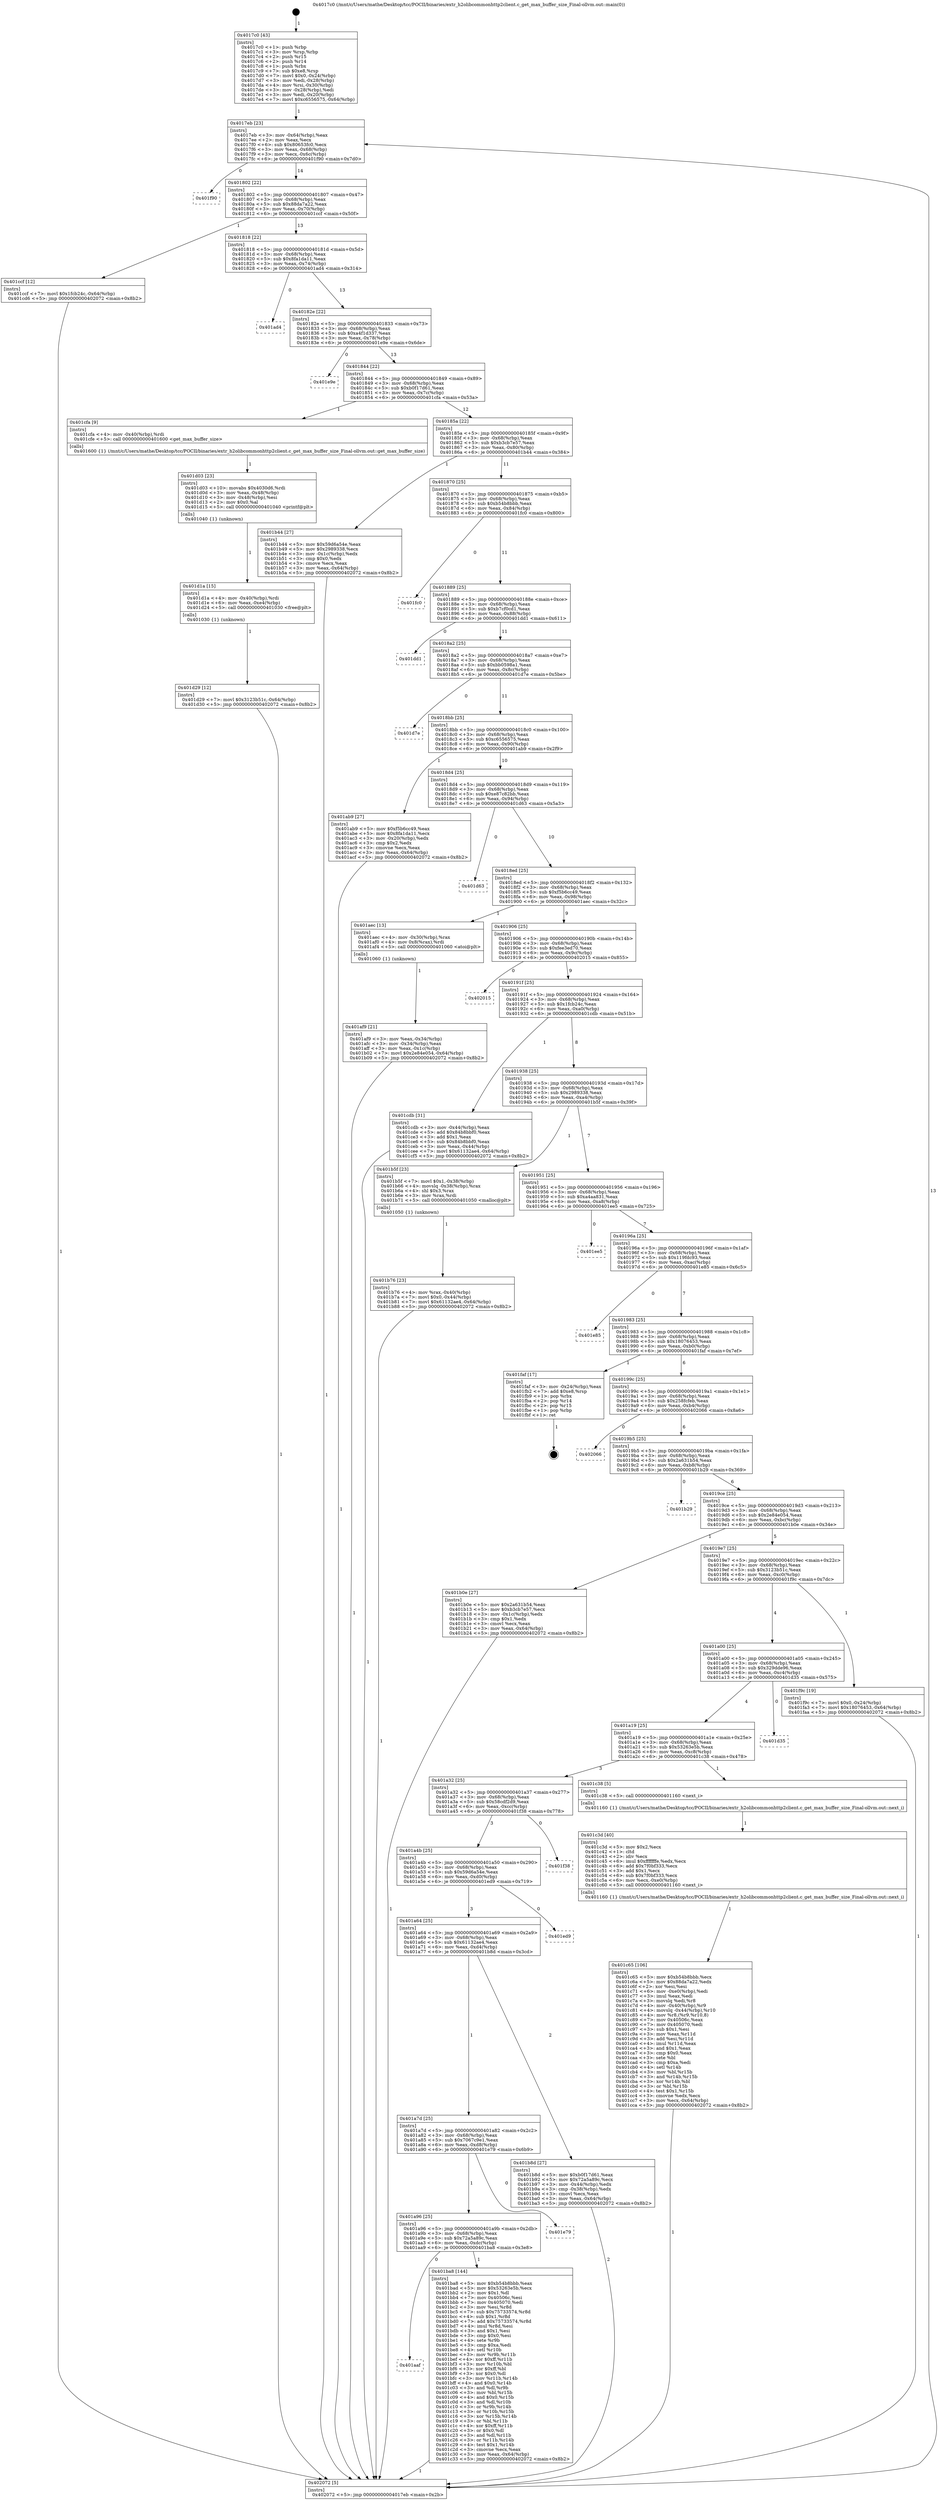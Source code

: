 digraph "0x4017c0" {
  label = "0x4017c0 (/mnt/c/Users/mathe/Desktop/tcc/POCII/binaries/extr_h2olibcommonhttp2client.c_get_max_buffer_size_Final-ollvm.out::main(0))"
  labelloc = "t"
  node[shape=record]

  Entry [label="",width=0.3,height=0.3,shape=circle,fillcolor=black,style=filled]
  "0x4017eb" [label="{
     0x4017eb [23]\l
     | [instrs]\l
     &nbsp;&nbsp;0x4017eb \<+3\>: mov -0x64(%rbp),%eax\l
     &nbsp;&nbsp;0x4017ee \<+2\>: mov %eax,%ecx\l
     &nbsp;&nbsp;0x4017f0 \<+6\>: sub $0x80653fc0,%ecx\l
     &nbsp;&nbsp;0x4017f6 \<+3\>: mov %eax,-0x68(%rbp)\l
     &nbsp;&nbsp;0x4017f9 \<+3\>: mov %ecx,-0x6c(%rbp)\l
     &nbsp;&nbsp;0x4017fc \<+6\>: je 0000000000401f90 \<main+0x7d0\>\l
  }"]
  "0x401f90" [label="{
     0x401f90\l
  }", style=dashed]
  "0x401802" [label="{
     0x401802 [22]\l
     | [instrs]\l
     &nbsp;&nbsp;0x401802 \<+5\>: jmp 0000000000401807 \<main+0x47\>\l
     &nbsp;&nbsp;0x401807 \<+3\>: mov -0x68(%rbp),%eax\l
     &nbsp;&nbsp;0x40180a \<+5\>: sub $0x88da7a22,%eax\l
     &nbsp;&nbsp;0x40180f \<+3\>: mov %eax,-0x70(%rbp)\l
     &nbsp;&nbsp;0x401812 \<+6\>: je 0000000000401ccf \<main+0x50f\>\l
  }"]
  Exit [label="",width=0.3,height=0.3,shape=circle,fillcolor=black,style=filled,peripheries=2]
  "0x401ccf" [label="{
     0x401ccf [12]\l
     | [instrs]\l
     &nbsp;&nbsp;0x401ccf \<+7\>: movl $0x1fcb24c,-0x64(%rbp)\l
     &nbsp;&nbsp;0x401cd6 \<+5\>: jmp 0000000000402072 \<main+0x8b2\>\l
  }"]
  "0x401818" [label="{
     0x401818 [22]\l
     | [instrs]\l
     &nbsp;&nbsp;0x401818 \<+5\>: jmp 000000000040181d \<main+0x5d\>\l
     &nbsp;&nbsp;0x40181d \<+3\>: mov -0x68(%rbp),%eax\l
     &nbsp;&nbsp;0x401820 \<+5\>: sub $0x8fa1da11,%eax\l
     &nbsp;&nbsp;0x401825 \<+3\>: mov %eax,-0x74(%rbp)\l
     &nbsp;&nbsp;0x401828 \<+6\>: je 0000000000401ad4 \<main+0x314\>\l
  }"]
  "0x401d29" [label="{
     0x401d29 [12]\l
     | [instrs]\l
     &nbsp;&nbsp;0x401d29 \<+7\>: movl $0x3123b51c,-0x64(%rbp)\l
     &nbsp;&nbsp;0x401d30 \<+5\>: jmp 0000000000402072 \<main+0x8b2\>\l
  }"]
  "0x401ad4" [label="{
     0x401ad4\l
  }", style=dashed]
  "0x40182e" [label="{
     0x40182e [22]\l
     | [instrs]\l
     &nbsp;&nbsp;0x40182e \<+5\>: jmp 0000000000401833 \<main+0x73\>\l
     &nbsp;&nbsp;0x401833 \<+3\>: mov -0x68(%rbp),%eax\l
     &nbsp;&nbsp;0x401836 \<+5\>: sub $0xa4f1d337,%eax\l
     &nbsp;&nbsp;0x40183b \<+3\>: mov %eax,-0x78(%rbp)\l
     &nbsp;&nbsp;0x40183e \<+6\>: je 0000000000401e9e \<main+0x6de\>\l
  }"]
  "0x401d1a" [label="{
     0x401d1a [15]\l
     | [instrs]\l
     &nbsp;&nbsp;0x401d1a \<+4\>: mov -0x40(%rbp),%rdi\l
     &nbsp;&nbsp;0x401d1e \<+6\>: mov %eax,-0xe4(%rbp)\l
     &nbsp;&nbsp;0x401d24 \<+5\>: call 0000000000401030 \<free@plt\>\l
     | [calls]\l
     &nbsp;&nbsp;0x401030 \{1\} (unknown)\l
  }"]
  "0x401e9e" [label="{
     0x401e9e\l
  }", style=dashed]
  "0x401844" [label="{
     0x401844 [22]\l
     | [instrs]\l
     &nbsp;&nbsp;0x401844 \<+5\>: jmp 0000000000401849 \<main+0x89\>\l
     &nbsp;&nbsp;0x401849 \<+3\>: mov -0x68(%rbp),%eax\l
     &nbsp;&nbsp;0x40184c \<+5\>: sub $0xb0f17d61,%eax\l
     &nbsp;&nbsp;0x401851 \<+3\>: mov %eax,-0x7c(%rbp)\l
     &nbsp;&nbsp;0x401854 \<+6\>: je 0000000000401cfa \<main+0x53a\>\l
  }"]
  "0x401d03" [label="{
     0x401d03 [23]\l
     | [instrs]\l
     &nbsp;&nbsp;0x401d03 \<+10\>: movabs $0x4030d6,%rdi\l
     &nbsp;&nbsp;0x401d0d \<+3\>: mov %eax,-0x48(%rbp)\l
     &nbsp;&nbsp;0x401d10 \<+3\>: mov -0x48(%rbp),%esi\l
     &nbsp;&nbsp;0x401d13 \<+2\>: mov $0x0,%al\l
     &nbsp;&nbsp;0x401d15 \<+5\>: call 0000000000401040 \<printf@plt\>\l
     | [calls]\l
     &nbsp;&nbsp;0x401040 \{1\} (unknown)\l
  }"]
  "0x401cfa" [label="{
     0x401cfa [9]\l
     | [instrs]\l
     &nbsp;&nbsp;0x401cfa \<+4\>: mov -0x40(%rbp),%rdi\l
     &nbsp;&nbsp;0x401cfe \<+5\>: call 0000000000401600 \<get_max_buffer_size\>\l
     | [calls]\l
     &nbsp;&nbsp;0x401600 \{1\} (/mnt/c/Users/mathe/Desktop/tcc/POCII/binaries/extr_h2olibcommonhttp2client.c_get_max_buffer_size_Final-ollvm.out::get_max_buffer_size)\l
  }"]
  "0x40185a" [label="{
     0x40185a [22]\l
     | [instrs]\l
     &nbsp;&nbsp;0x40185a \<+5\>: jmp 000000000040185f \<main+0x9f\>\l
     &nbsp;&nbsp;0x40185f \<+3\>: mov -0x68(%rbp),%eax\l
     &nbsp;&nbsp;0x401862 \<+5\>: sub $0xb3cb7e57,%eax\l
     &nbsp;&nbsp;0x401867 \<+3\>: mov %eax,-0x80(%rbp)\l
     &nbsp;&nbsp;0x40186a \<+6\>: je 0000000000401b44 \<main+0x384\>\l
  }"]
  "0x401c65" [label="{
     0x401c65 [106]\l
     | [instrs]\l
     &nbsp;&nbsp;0x401c65 \<+5\>: mov $0xb54b8bbb,%ecx\l
     &nbsp;&nbsp;0x401c6a \<+5\>: mov $0x88da7a22,%edx\l
     &nbsp;&nbsp;0x401c6f \<+2\>: xor %esi,%esi\l
     &nbsp;&nbsp;0x401c71 \<+6\>: mov -0xe0(%rbp),%edi\l
     &nbsp;&nbsp;0x401c77 \<+3\>: imul %eax,%edi\l
     &nbsp;&nbsp;0x401c7a \<+3\>: movslq %edi,%r8\l
     &nbsp;&nbsp;0x401c7d \<+4\>: mov -0x40(%rbp),%r9\l
     &nbsp;&nbsp;0x401c81 \<+4\>: movslq -0x44(%rbp),%r10\l
     &nbsp;&nbsp;0x401c85 \<+4\>: mov %r8,(%r9,%r10,8)\l
     &nbsp;&nbsp;0x401c89 \<+7\>: mov 0x40506c,%eax\l
     &nbsp;&nbsp;0x401c90 \<+7\>: mov 0x405070,%edi\l
     &nbsp;&nbsp;0x401c97 \<+3\>: sub $0x1,%esi\l
     &nbsp;&nbsp;0x401c9a \<+3\>: mov %eax,%r11d\l
     &nbsp;&nbsp;0x401c9d \<+3\>: add %esi,%r11d\l
     &nbsp;&nbsp;0x401ca0 \<+4\>: imul %r11d,%eax\l
     &nbsp;&nbsp;0x401ca4 \<+3\>: and $0x1,%eax\l
     &nbsp;&nbsp;0x401ca7 \<+3\>: cmp $0x0,%eax\l
     &nbsp;&nbsp;0x401caa \<+3\>: sete %bl\l
     &nbsp;&nbsp;0x401cad \<+3\>: cmp $0xa,%edi\l
     &nbsp;&nbsp;0x401cb0 \<+4\>: setl %r14b\l
     &nbsp;&nbsp;0x401cb4 \<+3\>: mov %bl,%r15b\l
     &nbsp;&nbsp;0x401cb7 \<+3\>: and %r14b,%r15b\l
     &nbsp;&nbsp;0x401cba \<+3\>: xor %r14b,%bl\l
     &nbsp;&nbsp;0x401cbd \<+3\>: or %bl,%r15b\l
     &nbsp;&nbsp;0x401cc0 \<+4\>: test $0x1,%r15b\l
     &nbsp;&nbsp;0x401cc4 \<+3\>: cmovne %edx,%ecx\l
     &nbsp;&nbsp;0x401cc7 \<+3\>: mov %ecx,-0x64(%rbp)\l
     &nbsp;&nbsp;0x401cca \<+5\>: jmp 0000000000402072 \<main+0x8b2\>\l
  }"]
  "0x401b44" [label="{
     0x401b44 [27]\l
     | [instrs]\l
     &nbsp;&nbsp;0x401b44 \<+5\>: mov $0x59d6a54e,%eax\l
     &nbsp;&nbsp;0x401b49 \<+5\>: mov $0x2989338,%ecx\l
     &nbsp;&nbsp;0x401b4e \<+3\>: mov -0x1c(%rbp),%edx\l
     &nbsp;&nbsp;0x401b51 \<+3\>: cmp $0x0,%edx\l
     &nbsp;&nbsp;0x401b54 \<+3\>: cmove %ecx,%eax\l
     &nbsp;&nbsp;0x401b57 \<+3\>: mov %eax,-0x64(%rbp)\l
     &nbsp;&nbsp;0x401b5a \<+5\>: jmp 0000000000402072 \<main+0x8b2\>\l
  }"]
  "0x401870" [label="{
     0x401870 [25]\l
     | [instrs]\l
     &nbsp;&nbsp;0x401870 \<+5\>: jmp 0000000000401875 \<main+0xb5\>\l
     &nbsp;&nbsp;0x401875 \<+3\>: mov -0x68(%rbp),%eax\l
     &nbsp;&nbsp;0x401878 \<+5\>: sub $0xb54b8bbb,%eax\l
     &nbsp;&nbsp;0x40187d \<+6\>: mov %eax,-0x84(%rbp)\l
     &nbsp;&nbsp;0x401883 \<+6\>: je 0000000000401fc0 \<main+0x800\>\l
  }"]
  "0x401c3d" [label="{
     0x401c3d [40]\l
     | [instrs]\l
     &nbsp;&nbsp;0x401c3d \<+5\>: mov $0x2,%ecx\l
     &nbsp;&nbsp;0x401c42 \<+1\>: cltd\l
     &nbsp;&nbsp;0x401c43 \<+2\>: idiv %ecx\l
     &nbsp;&nbsp;0x401c45 \<+6\>: imul $0xfffffffe,%edx,%ecx\l
     &nbsp;&nbsp;0x401c4b \<+6\>: add $0x7f0bf333,%ecx\l
     &nbsp;&nbsp;0x401c51 \<+3\>: add $0x1,%ecx\l
     &nbsp;&nbsp;0x401c54 \<+6\>: sub $0x7f0bf333,%ecx\l
     &nbsp;&nbsp;0x401c5a \<+6\>: mov %ecx,-0xe0(%rbp)\l
     &nbsp;&nbsp;0x401c60 \<+5\>: call 0000000000401160 \<next_i\>\l
     | [calls]\l
     &nbsp;&nbsp;0x401160 \{1\} (/mnt/c/Users/mathe/Desktop/tcc/POCII/binaries/extr_h2olibcommonhttp2client.c_get_max_buffer_size_Final-ollvm.out::next_i)\l
  }"]
  "0x401fc0" [label="{
     0x401fc0\l
  }", style=dashed]
  "0x401889" [label="{
     0x401889 [25]\l
     | [instrs]\l
     &nbsp;&nbsp;0x401889 \<+5\>: jmp 000000000040188e \<main+0xce\>\l
     &nbsp;&nbsp;0x40188e \<+3\>: mov -0x68(%rbp),%eax\l
     &nbsp;&nbsp;0x401891 \<+5\>: sub $0xb7cf0cd1,%eax\l
     &nbsp;&nbsp;0x401896 \<+6\>: mov %eax,-0x88(%rbp)\l
     &nbsp;&nbsp;0x40189c \<+6\>: je 0000000000401dd1 \<main+0x611\>\l
  }"]
  "0x401aaf" [label="{
     0x401aaf\l
  }", style=dashed]
  "0x401dd1" [label="{
     0x401dd1\l
  }", style=dashed]
  "0x4018a2" [label="{
     0x4018a2 [25]\l
     | [instrs]\l
     &nbsp;&nbsp;0x4018a2 \<+5\>: jmp 00000000004018a7 \<main+0xe7\>\l
     &nbsp;&nbsp;0x4018a7 \<+3\>: mov -0x68(%rbp),%eax\l
     &nbsp;&nbsp;0x4018aa \<+5\>: sub $0xbb0598a1,%eax\l
     &nbsp;&nbsp;0x4018af \<+6\>: mov %eax,-0x8c(%rbp)\l
     &nbsp;&nbsp;0x4018b5 \<+6\>: je 0000000000401d7e \<main+0x5be\>\l
  }"]
  "0x401ba8" [label="{
     0x401ba8 [144]\l
     | [instrs]\l
     &nbsp;&nbsp;0x401ba8 \<+5\>: mov $0xb54b8bbb,%eax\l
     &nbsp;&nbsp;0x401bad \<+5\>: mov $0x53263e5b,%ecx\l
     &nbsp;&nbsp;0x401bb2 \<+2\>: mov $0x1,%dl\l
     &nbsp;&nbsp;0x401bb4 \<+7\>: mov 0x40506c,%esi\l
     &nbsp;&nbsp;0x401bbb \<+7\>: mov 0x405070,%edi\l
     &nbsp;&nbsp;0x401bc2 \<+3\>: mov %esi,%r8d\l
     &nbsp;&nbsp;0x401bc5 \<+7\>: sub $0x75733574,%r8d\l
     &nbsp;&nbsp;0x401bcc \<+4\>: sub $0x1,%r8d\l
     &nbsp;&nbsp;0x401bd0 \<+7\>: add $0x75733574,%r8d\l
     &nbsp;&nbsp;0x401bd7 \<+4\>: imul %r8d,%esi\l
     &nbsp;&nbsp;0x401bdb \<+3\>: and $0x1,%esi\l
     &nbsp;&nbsp;0x401bde \<+3\>: cmp $0x0,%esi\l
     &nbsp;&nbsp;0x401be1 \<+4\>: sete %r9b\l
     &nbsp;&nbsp;0x401be5 \<+3\>: cmp $0xa,%edi\l
     &nbsp;&nbsp;0x401be8 \<+4\>: setl %r10b\l
     &nbsp;&nbsp;0x401bec \<+3\>: mov %r9b,%r11b\l
     &nbsp;&nbsp;0x401bef \<+4\>: xor $0xff,%r11b\l
     &nbsp;&nbsp;0x401bf3 \<+3\>: mov %r10b,%bl\l
     &nbsp;&nbsp;0x401bf6 \<+3\>: xor $0xff,%bl\l
     &nbsp;&nbsp;0x401bf9 \<+3\>: xor $0x0,%dl\l
     &nbsp;&nbsp;0x401bfc \<+3\>: mov %r11b,%r14b\l
     &nbsp;&nbsp;0x401bff \<+4\>: and $0x0,%r14b\l
     &nbsp;&nbsp;0x401c03 \<+3\>: and %dl,%r9b\l
     &nbsp;&nbsp;0x401c06 \<+3\>: mov %bl,%r15b\l
     &nbsp;&nbsp;0x401c09 \<+4\>: and $0x0,%r15b\l
     &nbsp;&nbsp;0x401c0d \<+3\>: and %dl,%r10b\l
     &nbsp;&nbsp;0x401c10 \<+3\>: or %r9b,%r14b\l
     &nbsp;&nbsp;0x401c13 \<+3\>: or %r10b,%r15b\l
     &nbsp;&nbsp;0x401c16 \<+3\>: xor %r15b,%r14b\l
     &nbsp;&nbsp;0x401c19 \<+3\>: or %bl,%r11b\l
     &nbsp;&nbsp;0x401c1c \<+4\>: xor $0xff,%r11b\l
     &nbsp;&nbsp;0x401c20 \<+3\>: or $0x0,%dl\l
     &nbsp;&nbsp;0x401c23 \<+3\>: and %dl,%r11b\l
     &nbsp;&nbsp;0x401c26 \<+3\>: or %r11b,%r14b\l
     &nbsp;&nbsp;0x401c29 \<+4\>: test $0x1,%r14b\l
     &nbsp;&nbsp;0x401c2d \<+3\>: cmovne %ecx,%eax\l
     &nbsp;&nbsp;0x401c30 \<+3\>: mov %eax,-0x64(%rbp)\l
     &nbsp;&nbsp;0x401c33 \<+5\>: jmp 0000000000402072 \<main+0x8b2\>\l
  }"]
  "0x401d7e" [label="{
     0x401d7e\l
  }", style=dashed]
  "0x4018bb" [label="{
     0x4018bb [25]\l
     | [instrs]\l
     &nbsp;&nbsp;0x4018bb \<+5\>: jmp 00000000004018c0 \<main+0x100\>\l
     &nbsp;&nbsp;0x4018c0 \<+3\>: mov -0x68(%rbp),%eax\l
     &nbsp;&nbsp;0x4018c3 \<+5\>: sub $0xc6556575,%eax\l
     &nbsp;&nbsp;0x4018c8 \<+6\>: mov %eax,-0x90(%rbp)\l
     &nbsp;&nbsp;0x4018ce \<+6\>: je 0000000000401ab9 \<main+0x2f9\>\l
  }"]
  "0x401a96" [label="{
     0x401a96 [25]\l
     | [instrs]\l
     &nbsp;&nbsp;0x401a96 \<+5\>: jmp 0000000000401a9b \<main+0x2db\>\l
     &nbsp;&nbsp;0x401a9b \<+3\>: mov -0x68(%rbp),%eax\l
     &nbsp;&nbsp;0x401a9e \<+5\>: sub $0x72a5a89c,%eax\l
     &nbsp;&nbsp;0x401aa3 \<+6\>: mov %eax,-0xdc(%rbp)\l
     &nbsp;&nbsp;0x401aa9 \<+6\>: je 0000000000401ba8 \<main+0x3e8\>\l
  }"]
  "0x401ab9" [label="{
     0x401ab9 [27]\l
     | [instrs]\l
     &nbsp;&nbsp;0x401ab9 \<+5\>: mov $0xf5b6cc49,%eax\l
     &nbsp;&nbsp;0x401abe \<+5\>: mov $0x8fa1da11,%ecx\l
     &nbsp;&nbsp;0x401ac3 \<+3\>: mov -0x20(%rbp),%edx\l
     &nbsp;&nbsp;0x401ac6 \<+3\>: cmp $0x2,%edx\l
     &nbsp;&nbsp;0x401ac9 \<+3\>: cmovne %ecx,%eax\l
     &nbsp;&nbsp;0x401acc \<+3\>: mov %eax,-0x64(%rbp)\l
     &nbsp;&nbsp;0x401acf \<+5\>: jmp 0000000000402072 \<main+0x8b2\>\l
  }"]
  "0x4018d4" [label="{
     0x4018d4 [25]\l
     | [instrs]\l
     &nbsp;&nbsp;0x4018d4 \<+5\>: jmp 00000000004018d9 \<main+0x119\>\l
     &nbsp;&nbsp;0x4018d9 \<+3\>: mov -0x68(%rbp),%eax\l
     &nbsp;&nbsp;0x4018dc \<+5\>: sub $0xe87c82bb,%eax\l
     &nbsp;&nbsp;0x4018e1 \<+6\>: mov %eax,-0x94(%rbp)\l
     &nbsp;&nbsp;0x4018e7 \<+6\>: je 0000000000401d63 \<main+0x5a3\>\l
  }"]
  "0x402072" [label="{
     0x402072 [5]\l
     | [instrs]\l
     &nbsp;&nbsp;0x402072 \<+5\>: jmp 00000000004017eb \<main+0x2b\>\l
  }"]
  "0x4017c0" [label="{
     0x4017c0 [43]\l
     | [instrs]\l
     &nbsp;&nbsp;0x4017c0 \<+1\>: push %rbp\l
     &nbsp;&nbsp;0x4017c1 \<+3\>: mov %rsp,%rbp\l
     &nbsp;&nbsp;0x4017c4 \<+2\>: push %r15\l
     &nbsp;&nbsp;0x4017c6 \<+2\>: push %r14\l
     &nbsp;&nbsp;0x4017c8 \<+1\>: push %rbx\l
     &nbsp;&nbsp;0x4017c9 \<+7\>: sub $0xe8,%rsp\l
     &nbsp;&nbsp;0x4017d0 \<+7\>: movl $0x0,-0x24(%rbp)\l
     &nbsp;&nbsp;0x4017d7 \<+3\>: mov %edi,-0x28(%rbp)\l
     &nbsp;&nbsp;0x4017da \<+4\>: mov %rsi,-0x30(%rbp)\l
     &nbsp;&nbsp;0x4017de \<+3\>: mov -0x28(%rbp),%edi\l
     &nbsp;&nbsp;0x4017e1 \<+3\>: mov %edi,-0x20(%rbp)\l
     &nbsp;&nbsp;0x4017e4 \<+7\>: movl $0xc6556575,-0x64(%rbp)\l
  }"]
  "0x401e79" [label="{
     0x401e79\l
  }", style=dashed]
  "0x401d63" [label="{
     0x401d63\l
  }", style=dashed]
  "0x4018ed" [label="{
     0x4018ed [25]\l
     | [instrs]\l
     &nbsp;&nbsp;0x4018ed \<+5\>: jmp 00000000004018f2 \<main+0x132\>\l
     &nbsp;&nbsp;0x4018f2 \<+3\>: mov -0x68(%rbp),%eax\l
     &nbsp;&nbsp;0x4018f5 \<+5\>: sub $0xf5b6cc49,%eax\l
     &nbsp;&nbsp;0x4018fa \<+6\>: mov %eax,-0x98(%rbp)\l
     &nbsp;&nbsp;0x401900 \<+6\>: je 0000000000401aec \<main+0x32c\>\l
  }"]
  "0x401a7d" [label="{
     0x401a7d [25]\l
     | [instrs]\l
     &nbsp;&nbsp;0x401a7d \<+5\>: jmp 0000000000401a82 \<main+0x2c2\>\l
     &nbsp;&nbsp;0x401a82 \<+3\>: mov -0x68(%rbp),%eax\l
     &nbsp;&nbsp;0x401a85 \<+5\>: sub $0x7067c9e1,%eax\l
     &nbsp;&nbsp;0x401a8a \<+6\>: mov %eax,-0xd8(%rbp)\l
     &nbsp;&nbsp;0x401a90 \<+6\>: je 0000000000401e79 \<main+0x6b9\>\l
  }"]
  "0x401aec" [label="{
     0x401aec [13]\l
     | [instrs]\l
     &nbsp;&nbsp;0x401aec \<+4\>: mov -0x30(%rbp),%rax\l
     &nbsp;&nbsp;0x401af0 \<+4\>: mov 0x8(%rax),%rdi\l
     &nbsp;&nbsp;0x401af4 \<+5\>: call 0000000000401060 \<atoi@plt\>\l
     | [calls]\l
     &nbsp;&nbsp;0x401060 \{1\} (unknown)\l
  }"]
  "0x401906" [label="{
     0x401906 [25]\l
     | [instrs]\l
     &nbsp;&nbsp;0x401906 \<+5\>: jmp 000000000040190b \<main+0x14b\>\l
     &nbsp;&nbsp;0x40190b \<+3\>: mov -0x68(%rbp),%eax\l
     &nbsp;&nbsp;0x40190e \<+5\>: sub $0xfee3ed70,%eax\l
     &nbsp;&nbsp;0x401913 \<+6\>: mov %eax,-0x9c(%rbp)\l
     &nbsp;&nbsp;0x401919 \<+6\>: je 0000000000402015 \<main+0x855\>\l
  }"]
  "0x401af9" [label="{
     0x401af9 [21]\l
     | [instrs]\l
     &nbsp;&nbsp;0x401af9 \<+3\>: mov %eax,-0x34(%rbp)\l
     &nbsp;&nbsp;0x401afc \<+3\>: mov -0x34(%rbp),%eax\l
     &nbsp;&nbsp;0x401aff \<+3\>: mov %eax,-0x1c(%rbp)\l
     &nbsp;&nbsp;0x401b02 \<+7\>: movl $0x2e84e054,-0x64(%rbp)\l
     &nbsp;&nbsp;0x401b09 \<+5\>: jmp 0000000000402072 \<main+0x8b2\>\l
  }"]
  "0x401b8d" [label="{
     0x401b8d [27]\l
     | [instrs]\l
     &nbsp;&nbsp;0x401b8d \<+5\>: mov $0xb0f17d61,%eax\l
     &nbsp;&nbsp;0x401b92 \<+5\>: mov $0x72a5a89c,%ecx\l
     &nbsp;&nbsp;0x401b97 \<+3\>: mov -0x44(%rbp),%edx\l
     &nbsp;&nbsp;0x401b9a \<+3\>: cmp -0x38(%rbp),%edx\l
     &nbsp;&nbsp;0x401b9d \<+3\>: cmovl %ecx,%eax\l
     &nbsp;&nbsp;0x401ba0 \<+3\>: mov %eax,-0x64(%rbp)\l
     &nbsp;&nbsp;0x401ba3 \<+5\>: jmp 0000000000402072 \<main+0x8b2\>\l
  }"]
  "0x402015" [label="{
     0x402015\l
  }", style=dashed]
  "0x40191f" [label="{
     0x40191f [25]\l
     | [instrs]\l
     &nbsp;&nbsp;0x40191f \<+5\>: jmp 0000000000401924 \<main+0x164\>\l
     &nbsp;&nbsp;0x401924 \<+3\>: mov -0x68(%rbp),%eax\l
     &nbsp;&nbsp;0x401927 \<+5\>: sub $0x1fcb24c,%eax\l
     &nbsp;&nbsp;0x40192c \<+6\>: mov %eax,-0xa0(%rbp)\l
     &nbsp;&nbsp;0x401932 \<+6\>: je 0000000000401cdb \<main+0x51b\>\l
  }"]
  "0x401a64" [label="{
     0x401a64 [25]\l
     | [instrs]\l
     &nbsp;&nbsp;0x401a64 \<+5\>: jmp 0000000000401a69 \<main+0x2a9\>\l
     &nbsp;&nbsp;0x401a69 \<+3\>: mov -0x68(%rbp),%eax\l
     &nbsp;&nbsp;0x401a6c \<+5\>: sub $0x61132ae4,%eax\l
     &nbsp;&nbsp;0x401a71 \<+6\>: mov %eax,-0xd4(%rbp)\l
     &nbsp;&nbsp;0x401a77 \<+6\>: je 0000000000401b8d \<main+0x3cd\>\l
  }"]
  "0x401cdb" [label="{
     0x401cdb [31]\l
     | [instrs]\l
     &nbsp;&nbsp;0x401cdb \<+3\>: mov -0x44(%rbp),%eax\l
     &nbsp;&nbsp;0x401cde \<+5\>: add $0x84b8bbf0,%eax\l
     &nbsp;&nbsp;0x401ce3 \<+3\>: add $0x1,%eax\l
     &nbsp;&nbsp;0x401ce6 \<+5\>: sub $0x84b8bbf0,%eax\l
     &nbsp;&nbsp;0x401ceb \<+3\>: mov %eax,-0x44(%rbp)\l
     &nbsp;&nbsp;0x401cee \<+7\>: movl $0x61132ae4,-0x64(%rbp)\l
     &nbsp;&nbsp;0x401cf5 \<+5\>: jmp 0000000000402072 \<main+0x8b2\>\l
  }"]
  "0x401938" [label="{
     0x401938 [25]\l
     | [instrs]\l
     &nbsp;&nbsp;0x401938 \<+5\>: jmp 000000000040193d \<main+0x17d\>\l
     &nbsp;&nbsp;0x40193d \<+3\>: mov -0x68(%rbp),%eax\l
     &nbsp;&nbsp;0x401940 \<+5\>: sub $0x2989338,%eax\l
     &nbsp;&nbsp;0x401945 \<+6\>: mov %eax,-0xa4(%rbp)\l
     &nbsp;&nbsp;0x40194b \<+6\>: je 0000000000401b5f \<main+0x39f\>\l
  }"]
  "0x401ed9" [label="{
     0x401ed9\l
  }", style=dashed]
  "0x401b5f" [label="{
     0x401b5f [23]\l
     | [instrs]\l
     &nbsp;&nbsp;0x401b5f \<+7\>: movl $0x1,-0x38(%rbp)\l
     &nbsp;&nbsp;0x401b66 \<+4\>: movslq -0x38(%rbp),%rax\l
     &nbsp;&nbsp;0x401b6a \<+4\>: shl $0x3,%rax\l
     &nbsp;&nbsp;0x401b6e \<+3\>: mov %rax,%rdi\l
     &nbsp;&nbsp;0x401b71 \<+5\>: call 0000000000401050 \<malloc@plt\>\l
     | [calls]\l
     &nbsp;&nbsp;0x401050 \{1\} (unknown)\l
  }"]
  "0x401951" [label="{
     0x401951 [25]\l
     | [instrs]\l
     &nbsp;&nbsp;0x401951 \<+5\>: jmp 0000000000401956 \<main+0x196\>\l
     &nbsp;&nbsp;0x401956 \<+3\>: mov -0x68(%rbp),%eax\l
     &nbsp;&nbsp;0x401959 \<+5\>: sub $0xa4aa831,%eax\l
     &nbsp;&nbsp;0x40195e \<+6\>: mov %eax,-0xa8(%rbp)\l
     &nbsp;&nbsp;0x401964 \<+6\>: je 0000000000401ee5 \<main+0x725\>\l
  }"]
  "0x401a4b" [label="{
     0x401a4b [25]\l
     | [instrs]\l
     &nbsp;&nbsp;0x401a4b \<+5\>: jmp 0000000000401a50 \<main+0x290\>\l
     &nbsp;&nbsp;0x401a50 \<+3\>: mov -0x68(%rbp),%eax\l
     &nbsp;&nbsp;0x401a53 \<+5\>: sub $0x59d6a54e,%eax\l
     &nbsp;&nbsp;0x401a58 \<+6\>: mov %eax,-0xd0(%rbp)\l
     &nbsp;&nbsp;0x401a5e \<+6\>: je 0000000000401ed9 \<main+0x719\>\l
  }"]
  "0x401ee5" [label="{
     0x401ee5\l
  }", style=dashed]
  "0x40196a" [label="{
     0x40196a [25]\l
     | [instrs]\l
     &nbsp;&nbsp;0x40196a \<+5\>: jmp 000000000040196f \<main+0x1af\>\l
     &nbsp;&nbsp;0x40196f \<+3\>: mov -0x68(%rbp),%eax\l
     &nbsp;&nbsp;0x401972 \<+5\>: sub $0x119fdc93,%eax\l
     &nbsp;&nbsp;0x401977 \<+6\>: mov %eax,-0xac(%rbp)\l
     &nbsp;&nbsp;0x40197d \<+6\>: je 0000000000401e85 \<main+0x6c5\>\l
  }"]
  "0x401f38" [label="{
     0x401f38\l
  }", style=dashed]
  "0x401e85" [label="{
     0x401e85\l
  }", style=dashed]
  "0x401983" [label="{
     0x401983 [25]\l
     | [instrs]\l
     &nbsp;&nbsp;0x401983 \<+5\>: jmp 0000000000401988 \<main+0x1c8\>\l
     &nbsp;&nbsp;0x401988 \<+3\>: mov -0x68(%rbp),%eax\l
     &nbsp;&nbsp;0x40198b \<+5\>: sub $0x18076453,%eax\l
     &nbsp;&nbsp;0x401990 \<+6\>: mov %eax,-0xb0(%rbp)\l
     &nbsp;&nbsp;0x401996 \<+6\>: je 0000000000401faf \<main+0x7ef\>\l
  }"]
  "0x401a32" [label="{
     0x401a32 [25]\l
     | [instrs]\l
     &nbsp;&nbsp;0x401a32 \<+5\>: jmp 0000000000401a37 \<main+0x277\>\l
     &nbsp;&nbsp;0x401a37 \<+3\>: mov -0x68(%rbp),%eax\l
     &nbsp;&nbsp;0x401a3a \<+5\>: sub $0x58cdf2d9,%eax\l
     &nbsp;&nbsp;0x401a3f \<+6\>: mov %eax,-0xcc(%rbp)\l
     &nbsp;&nbsp;0x401a45 \<+6\>: je 0000000000401f38 \<main+0x778\>\l
  }"]
  "0x401faf" [label="{
     0x401faf [17]\l
     | [instrs]\l
     &nbsp;&nbsp;0x401faf \<+3\>: mov -0x24(%rbp),%eax\l
     &nbsp;&nbsp;0x401fb2 \<+7\>: add $0xe8,%rsp\l
     &nbsp;&nbsp;0x401fb9 \<+1\>: pop %rbx\l
     &nbsp;&nbsp;0x401fba \<+2\>: pop %r14\l
     &nbsp;&nbsp;0x401fbc \<+2\>: pop %r15\l
     &nbsp;&nbsp;0x401fbe \<+1\>: pop %rbp\l
     &nbsp;&nbsp;0x401fbf \<+1\>: ret\l
  }"]
  "0x40199c" [label="{
     0x40199c [25]\l
     | [instrs]\l
     &nbsp;&nbsp;0x40199c \<+5\>: jmp 00000000004019a1 \<main+0x1e1\>\l
     &nbsp;&nbsp;0x4019a1 \<+3\>: mov -0x68(%rbp),%eax\l
     &nbsp;&nbsp;0x4019a4 \<+5\>: sub $0x258fcfeb,%eax\l
     &nbsp;&nbsp;0x4019a9 \<+6\>: mov %eax,-0xb4(%rbp)\l
     &nbsp;&nbsp;0x4019af \<+6\>: je 0000000000402066 \<main+0x8a6\>\l
  }"]
  "0x401c38" [label="{
     0x401c38 [5]\l
     | [instrs]\l
     &nbsp;&nbsp;0x401c38 \<+5\>: call 0000000000401160 \<next_i\>\l
     | [calls]\l
     &nbsp;&nbsp;0x401160 \{1\} (/mnt/c/Users/mathe/Desktop/tcc/POCII/binaries/extr_h2olibcommonhttp2client.c_get_max_buffer_size_Final-ollvm.out::next_i)\l
  }"]
  "0x402066" [label="{
     0x402066\l
  }", style=dashed]
  "0x4019b5" [label="{
     0x4019b5 [25]\l
     | [instrs]\l
     &nbsp;&nbsp;0x4019b5 \<+5\>: jmp 00000000004019ba \<main+0x1fa\>\l
     &nbsp;&nbsp;0x4019ba \<+3\>: mov -0x68(%rbp),%eax\l
     &nbsp;&nbsp;0x4019bd \<+5\>: sub $0x2a631b54,%eax\l
     &nbsp;&nbsp;0x4019c2 \<+6\>: mov %eax,-0xb8(%rbp)\l
     &nbsp;&nbsp;0x4019c8 \<+6\>: je 0000000000401b29 \<main+0x369\>\l
  }"]
  "0x401a19" [label="{
     0x401a19 [25]\l
     | [instrs]\l
     &nbsp;&nbsp;0x401a19 \<+5\>: jmp 0000000000401a1e \<main+0x25e\>\l
     &nbsp;&nbsp;0x401a1e \<+3\>: mov -0x68(%rbp),%eax\l
     &nbsp;&nbsp;0x401a21 \<+5\>: sub $0x53263e5b,%eax\l
     &nbsp;&nbsp;0x401a26 \<+6\>: mov %eax,-0xc8(%rbp)\l
     &nbsp;&nbsp;0x401a2c \<+6\>: je 0000000000401c38 \<main+0x478\>\l
  }"]
  "0x401b29" [label="{
     0x401b29\l
  }", style=dashed]
  "0x4019ce" [label="{
     0x4019ce [25]\l
     | [instrs]\l
     &nbsp;&nbsp;0x4019ce \<+5\>: jmp 00000000004019d3 \<main+0x213\>\l
     &nbsp;&nbsp;0x4019d3 \<+3\>: mov -0x68(%rbp),%eax\l
     &nbsp;&nbsp;0x4019d6 \<+5\>: sub $0x2e84e054,%eax\l
     &nbsp;&nbsp;0x4019db \<+6\>: mov %eax,-0xbc(%rbp)\l
     &nbsp;&nbsp;0x4019e1 \<+6\>: je 0000000000401b0e \<main+0x34e\>\l
  }"]
  "0x401d35" [label="{
     0x401d35\l
  }", style=dashed]
  "0x401b0e" [label="{
     0x401b0e [27]\l
     | [instrs]\l
     &nbsp;&nbsp;0x401b0e \<+5\>: mov $0x2a631b54,%eax\l
     &nbsp;&nbsp;0x401b13 \<+5\>: mov $0xb3cb7e57,%ecx\l
     &nbsp;&nbsp;0x401b18 \<+3\>: mov -0x1c(%rbp),%edx\l
     &nbsp;&nbsp;0x401b1b \<+3\>: cmp $0x1,%edx\l
     &nbsp;&nbsp;0x401b1e \<+3\>: cmovl %ecx,%eax\l
     &nbsp;&nbsp;0x401b21 \<+3\>: mov %eax,-0x64(%rbp)\l
     &nbsp;&nbsp;0x401b24 \<+5\>: jmp 0000000000402072 \<main+0x8b2\>\l
  }"]
  "0x4019e7" [label="{
     0x4019e7 [25]\l
     | [instrs]\l
     &nbsp;&nbsp;0x4019e7 \<+5\>: jmp 00000000004019ec \<main+0x22c\>\l
     &nbsp;&nbsp;0x4019ec \<+3\>: mov -0x68(%rbp),%eax\l
     &nbsp;&nbsp;0x4019ef \<+5\>: sub $0x3123b51c,%eax\l
     &nbsp;&nbsp;0x4019f4 \<+6\>: mov %eax,-0xc0(%rbp)\l
     &nbsp;&nbsp;0x4019fa \<+6\>: je 0000000000401f9c \<main+0x7dc\>\l
  }"]
  "0x401b76" [label="{
     0x401b76 [23]\l
     | [instrs]\l
     &nbsp;&nbsp;0x401b76 \<+4\>: mov %rax,-0x40(%rbp)\l
     &nbsp;&nbsp;0x401b7a \<+7\>: movl $0x0,-0x44(%rbp)\l
     &nbsp;&nbsp;0x401b81 \<+7\>: movl $0x61132ae4,-0x64(%rbp)\l
     &nbsp;&nbsp;0x401b88 \<+5\>: jmp 0000000000402072 \<main+0x8b2\>\l
  }"]
  "0x401a00" [label="{
     0x401a00 [25]\l
     | [instrs]\l
     &nbsp;&nbsp;0x401a00 \<+5\>: jmp 0000000000401a05 \<main+0x245\>\l
     &nbsp;&nbsp;0x401a05 \<+3\>: mov -0x68(%rbp),%eax\l
     &nbsp;&nbsp;0x401a08 \<+5\>: sub $0x329dde96,%eax\l
     &nbsp;&nbsp;0x401a0d \<+6\>: mov %eax,-0xc4(%rbp)\l
     &nbsp;&nbsp;0x401a13 \<+6\>: je 0000000000401d35 \<main+0x575\>\l
  }"]
  "0x401f9c" [label="{
     0x401f9c [19]\l
     | [instrs]\l
     &nbsp;&nbsp;0x401f9c \<+7\>: movl $0x0,-0x24(%rbp)\l
     &nbsp;&nbsp;0x401fa3 \<+7\>: movl $0x18076453,-0x64(%rbp)\l
     &nbsp;&nbsp;0x401faa \<+5\>: jmp 0000000000402072 \<main+0x8b2\>\l
  }"]
  Entry -> "0x4017c0" [label=" 1"]
  "0x4017eb" -> "0x401f90" [label=" 0"]
  "0x4017eb" -> "0x401802" [label=" 14"]
  "0x401faf" -> Exit [label=" 1"]
  "0x401802" -> "0x401ccf" [label=" 1"]
  "0x401802" -> "0x401818" [label=" 13"]
  "0x401f9c" -> "0x402072" [label=" 1"]
  "0x401818" -> "0x401ad4" [label=" 0"]
  "0x401818" -> "0x40182e" [label=" 13"]
  "0x401d29" -> "0x402072" [label=" 1"]
  "0x40182e" -> "0x401e9e" [label=" 0"]
  "0x40182e" -> "0x401844" [label=" 13"]
  "0x401d1a" -> "0x401d29" [label=" 1"]
  "0x401844" -> "0x401cfa" [label=" 1"]
  "0x401844" -> "0x40185a" [label=" 12"]
  "0x401d03" -> "0x401d1a" [label=" 1"]
  "0x40185a" -> "0x401b44" [label=" 1"]
  "0x40185a" -> "0x401870" [label=" 11"]
  "0x401cfa" -> "0x401d03" [label=" 1"]
  "0x401870" -> "0x401fc0" [label=" 0"]
  "0x401870" -> "0x401889" [label=" 11"]
  "0x401cdb" -> "0x402072" [label=" 1"]
  "0x401889" -> "0x401dd1" [label=" 0"]
  "0x401889" -> "0x4018a2" [label=" 11"]
  "0x401ccf" -> "0x402072" [label=" 1"]
  "0x4018a2" -> "0x401d7e" [label=" 0"]
  "0x4018a2" -> "0x4018bb" [label=" 11"]
  "0x401c65" -> "0x402072" [label=" 1"]
  "0x4018bb" -> "0x401ab9" [label=" 1"]
  "0x4018bb" -> "0x4018d4" [label=" 10"]
  "0x401ab9" -> "0x402072" [label=" 1"]
  "0x4017c0" -> "0x4017eb" [label=" 1"]
  "0x402072" -> "0x4017eb" [label=" 13"]
  "0x401c38" -> "0x401c3d" [label=" 1"]
  "0x4018d4" -> "0x401d63" [label=" 0"]
  "0x4018d4" -> "0x4018ed" [label=" 10"]
  "0x401ba8" -> "0x402072" [label=" 1"]
  "0x4018ed" -> "0x401aec" [label=" 1"]
  "0x4018ed" -> "0x401906" [label=" 9"]
  "0x401aec" -> "0x401af9" [label=" 1"]
  "0x401af9" -> "0x402072" [label=" 1"]
  "0x401a96" -> "0x401ba8" [label=" 1"]
  "0x401906" -> "0x402015" [label=" 0"]
  "0x401906" -> "0x40191f" [label=" 9"]
  "0x401c3d" -> "0x401c65" [label=" 1"]
  "0x40191f" -> "0x401cdb" [label=" 1"]
  "0x40191f" -> "0x401938" [label=" 8"]
  "0x401a7d" -> "0x401e79" [label=" 0"]
  "0x401938" -> "0x401b5f" [label=" 1"]
  "0x401938" -> "0x401951" [label=" 7"]
  "0x401a96" -> "0x401aaf" [label=" 0"]
  "0x401951" -> "0x401ee5" [label=" 0"]
  "0x401951" -> "0x40196a" [label=" 7"]
  "0x401a64" -> "0x401a7d" [label=" 1"]
  "0x40196a" -> "0x401e85" [label=" 0"]
  "0x40196a" -> "0x401983" [label=" 7"]
  "0x401a64" -> "0x401b8d" [label=" 2"]
  "0x401983" -> "0x401faf" [label=" 1"]
  "0x401983" -> "0x40199c" [label=" 6"]
  "0x401a4b" -> "0x401a64" [label=" 3"]
  "0x40199c" -> "0x402066" [label=" 0"]
  "0x40199c" -> "0x4019b5" [label=" 6"]
  "0x401a4b" -> "0x401ed9" [label=" 0"]
  "0x4019b5" -> "0x401b29" [label=" 0"]
  "0x4019b5" -> "0x4019ce" [label=" 6"]
  "0x401a32" -> "0x401a4b" [label=" 3"]
  "0x4019ce" -> "0x401b0e" [label=" 1"]
  "0x4019ce" -> "0x4019e7" [label=" 5"]
  "0x401b0e" -> "0x402072" [label=" 1"]
  "0x401b44" -> "0x402072" [label=" 1"]
  "0x401b5f" -> "0x401b76" [label=" 1"]
  "0x401b76" -> "0x402072" [label=" 1"]
  "0x401a32" -> "0x401f38" [label=" 0"]
  "0x4019e7" -> "0x401f9c" [label=" 1"]
  "0x4019e7" -> "0x401a00" [label=" 4"]
  "0x401a7d" -> "0x401a96" [label=" 1"]
  "0x401a00" -> "0x401d35" [label=" 0"]
  "0x401a00" -> "0x401a19" [label=" 4"]
  "0x401b8d" -> "0x402072" [label=" 2"]
  "0x401a19" -> "0x401c38" [label=" 1"]
  "0x401a19" -> "0x401a32" [label=" 3"]
}
